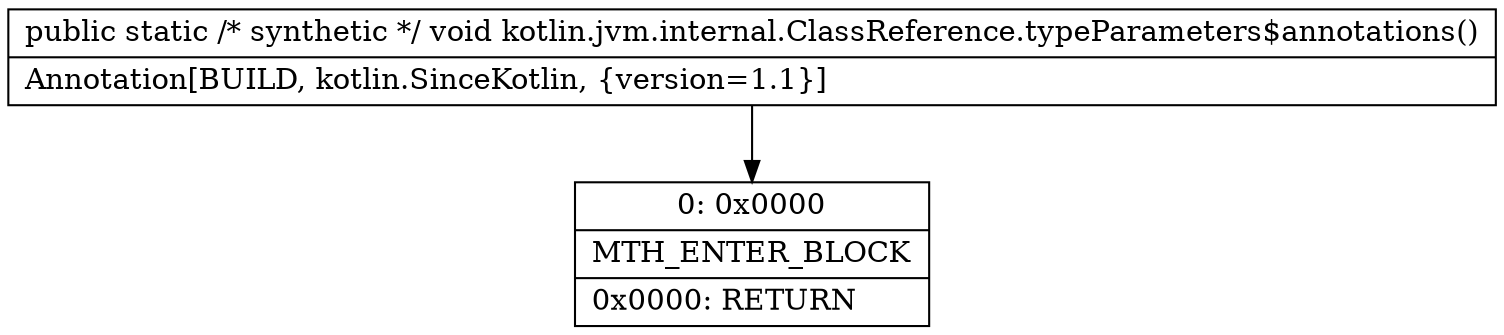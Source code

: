 digraph "CFG forkotlin.jvm.internal.ClassReference.typeParameters$annotations()V" {
Node_0 [shape=record,label="{0\:\ 0x0000|MTH_ENTER_BLOCK\l|0x0000: RETURN   \l}"];
MethodNode[shape=record,label="{public static \/* synthetic *\/ void kotlin.jvm.internal.ClassReference.typeParameters$annotations()  | Annotation[BUILD, kotlin.SinceKotlin, \{version=1.1\}]\l}"];
MethodNode -> Node_0;
}

